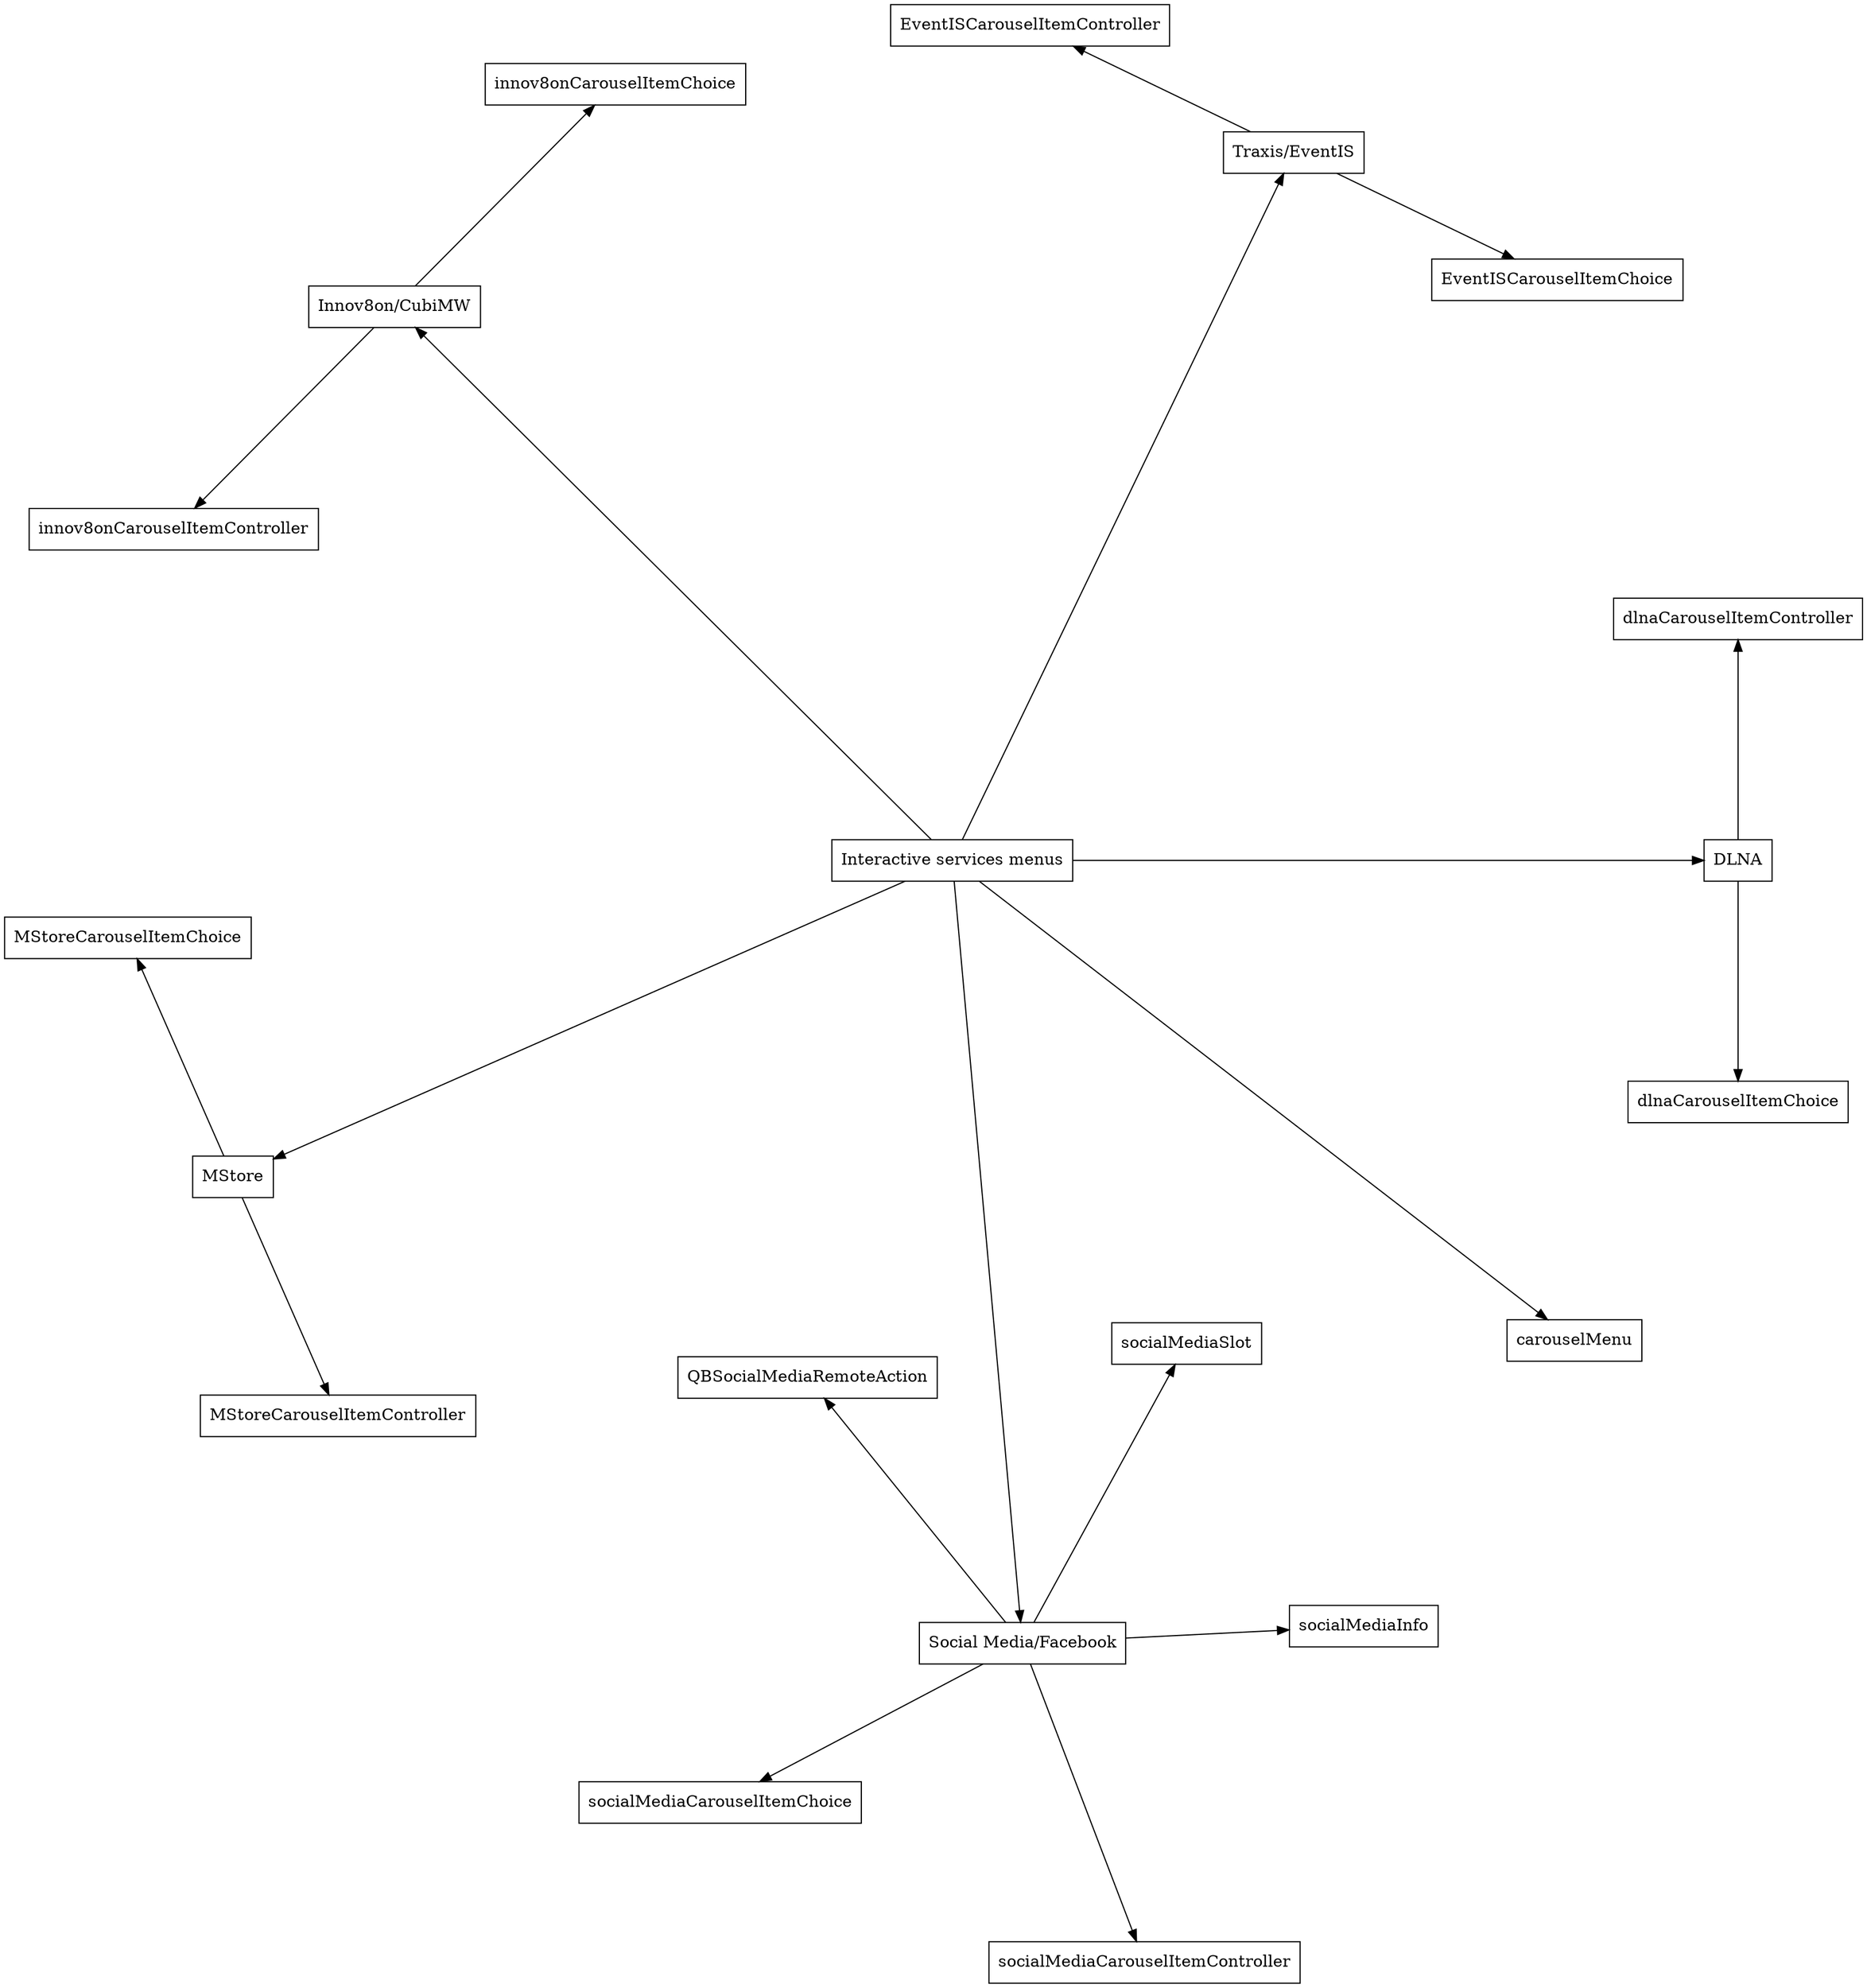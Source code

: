 digraph InteractiveServicesMenus {
    node [URL="\N.html" shape=box]
    graph [layout="circo"]
    InteractiveServicesMenus [label="Interactive services menus" root=true]

    dlna [label="DLNA"]
    dlnaCarouselItemChoice
    dlnaCarouselItemController
    EventIS [label="Traxis/EventIS"]
    EventISCarouselItemChoice
    EventISCarouselItemController
    innov8on [label="Innov8on/CubiMW"]
    innov8onCarouselItemChoice
    innov8onCarouselItemController
    MStore
    MStoreCarouselItemChoice
    MStoreCarouselItemController
    SocialMedia [label="Social Media/Facebook"]
    QBSocialMediaRemoteAction
    socialMediaCarouselItemChoice
    socialMediaCarouselItemController
    socialMediaInfo
    socialMediaSlot
    carouselMenu

    InteractiveServicesMenus -> dlna
    InteractiveServicesMenus -> EventIS
    InteractiveServicesMenus -> innov8on
    InteractiveServicesMenus -> MStore
    InteractiveServicesMenus -> SocialMedia
    InteractiveServicesMenus -> carouselMenu
    dlna -> dlnaCarouselItemChoice
    dlna -> dlnaCarouselItemController
    EventIS -> EventISCarouselItemChoice
    EventIS -> EventISCarouselItemController
    innov8on -> innov8onCarouselItemChoice
    innov8on -> innov8onCarouselItemController
    MStore -> MStoreCarouselItemChoice
    MStore -> MStoreCarouselItemController
    SocialMedia -> QBSocialMediaRemoteAction
    SocialMedia -> socialMediaCarouselItemChoice
    SocialMedia -> socialMediaCarouselItemController
    SocialMedia -> socialMediaInfo
    SocialMedia -> socialMediaSlot
}
